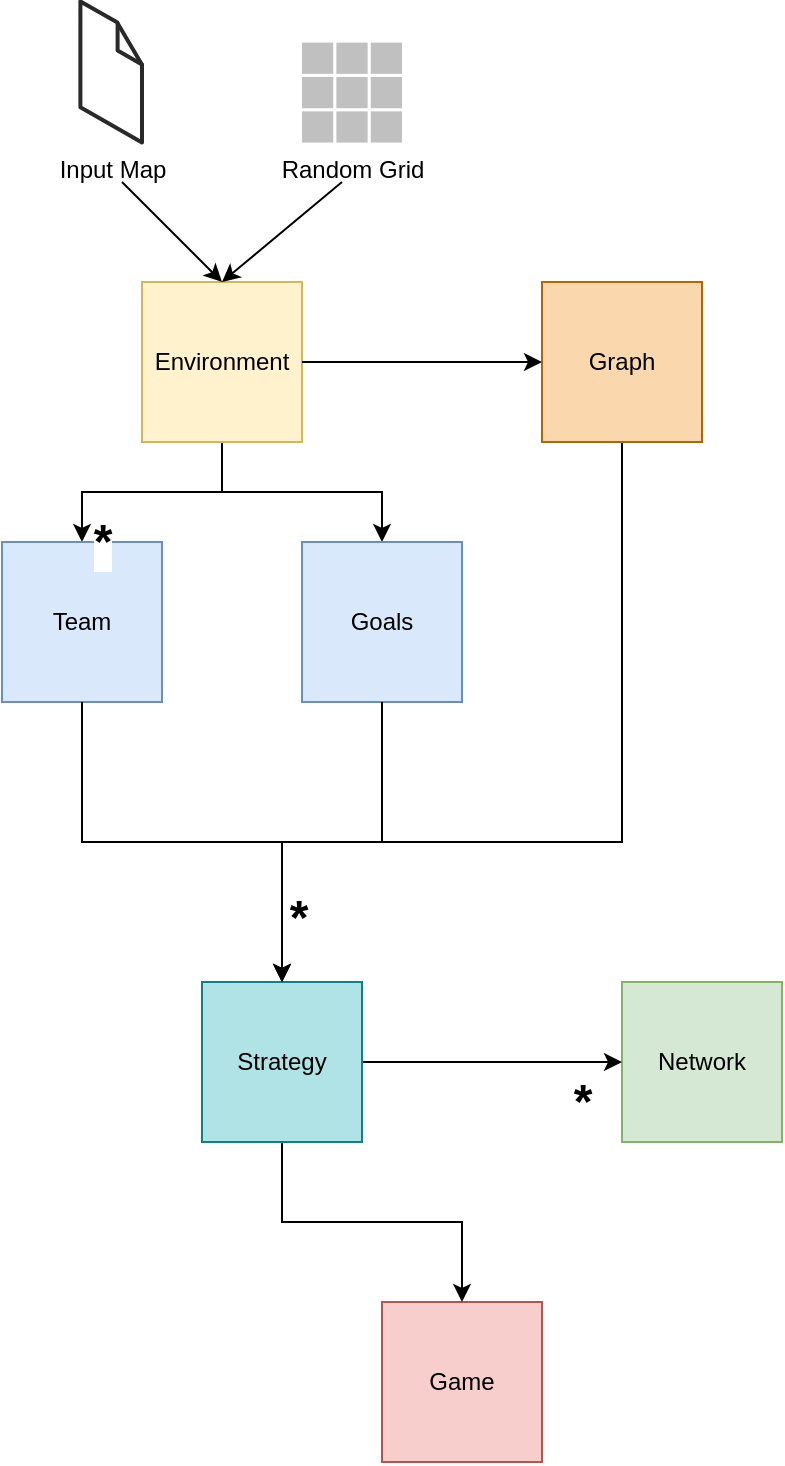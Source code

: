 <mxfile>
    <diagram id="3ngFL1UbvMTfDg68Pkww" name="Page-1">
        <mxGraphModel dx="425" dy="312" grid="1" gridSize="10" guides="1" tooltips="1" connect="1" arrows="1" fold="1" page="1" pageScale="1" pageWidth="827" pageHeight="1169" math="0" shadow="0">
            <root>
                <mxCell id="0"/>
                <mxCell id="1" parent="0"/>
                <mxCell id="vlOyl8OtYi9-sN-jFdsK-3" value="Game" style="whiteSpace=wrap;html=1;aspect=fixed;fillColor=#f8cecc;strokeColor=#b85450;" parent="1" vertex="1">
                    <mxGeometry x="400" y="770" width="80" height="80" as="geometry"/>
                </mxCell>
                <mxCell id="vlOyl8OtYi9-sN-jFdsK-4" value="Network" style="whiteSpace=wrap;html=1;aspect=fixed;fillColor=#d5e8d4;strokeColor=#82b366;" parent="1" vertex="1">
                    <mxGeometry x="520" y="610" width="80" height="80" as="geometry"/>
                </mxCell>
                <mxCell id="vlOyl8OtYi9-sN-jFdsK-22" style="edgeStyle=orthogonalEdgeStyle;rounded=0;orthogonalLoop=1;jettySize=auto;html=1;exitX=0.5;exitY=1;exitDx=0;exitDy=0;entryX=0.5;entryY=0;entryDx=0;entryDy=0;" parent="1" source="vlOyl8OtYi9-sN-jFdsK-5" target="vlOyl8OtYi9-sN-jFdsK-1" edge="1">
                    <mxGeometry relative="1" as="geometry">
                        <Array as="points">
                            <mxPoint x="320" y="365"/>
                            <mxPoint x="250" y="365"/>
                        </Array>
                    </mxGeometry>
                </mxCell>
                <mxCell id="vlOyl8OtYi9-sN-jFdsK-25" value="&lt;b style=&quot;font-size: 24px&quot;&gt;*&lt;/b&gt;" style="edgeLabel;html=1;align=center;verticalAlign=middle;resizable=0;points=[];" parent="vlOyl8OtYi9-sN-jFdsK-22" vertex="1" connectable="0">
                    <mxGeometry x="0.372" y="3" relative="1" as="geometry">
                        <mxPoint x="237.41" y="302.06" as="offset"/>
                    </mxGeometry>
                </mxCell>
                <mxCell id="vlOyl8OtYi9-sN-jFdsK-23" style="edgeStyle=orthogonalEdgeStyle;rounded=0;orthogonalLoop=1;jettySize=auto;html=1;exitX=0.5;exitY=1;exitDx=0;exitDy=0;" parent="1" source="vlOyl8OtYi9-sN-jFdsK-5" target="vlOyl8OtYi9-sN-jFdsK-2" edge="1">
                    <mxGeometry relative="1" as="geometry"/>
                </mxCell>
                <mxCell id="vlOyl8OtYi9-sN-jFdsK-5" value="Environment" style="whiteSpace=wrap;html=1;aspect=fixed;fillColor=#fff2cc;strokeColor=#d6b656;" parent="1" vertex="1">
                    <mxGeometry x="280" y="260" width="80" height="80" as="geometry"/>
                </mxCell>
                <mxCell id="vlOyl8OtYi9-sN-jFdsK-27" style="edgeStyle=orthogonalEdgeStyle;rounded=0;orthogonalLoop=1;jettySize=auto;html=1;exitX=0.5;exitY=1;exitDx=0;exitDy=0;entryX=0.5;entryY=0;entryDx=0;entryDy=0;" parent="1" source="vlOyl8OtYi9-sN-jFdsK-6" target="vlOyl8OtYi9-sN-jFdsK-26" edge="1">
                    <mxGeometry relative="1" as="geometry">
                        <Array as="points">
                            <mxPoint x="520" y="540"/>
                            <mxPoint x="350" y="540"/>
                        </Array>
                    </mxGeometry>
                </mxCell>
                <mxCell id="vlOyl8OtYi9-sN-jFdsK-6" value="Graph" style="whiteSpace=wrap;html=1;aspect=fixed;fillColor=#fad7ac;strokeColor=#b46504;" parent="1" vertex="1">
                    <mxGeometry x="480" y="260" width="80" height="80" as="geometry"/>
                </mxCell>
                <mxCell id="vlOyl8OtYi9-sN-jFdsK-13" value="" style="group" parent="1" vertex="1" connectable="0">
                    <mxGeometry x="249.2" y="119.7" width="30.8" height="90.3" as="geometry"/>
                </mxCell>
                <mxCell id="vlOyl8OtYi9-sN-jFdsK-9" value="Input Map" style="verticalLabelPosition=bottom;html=1;verticalAlign=top;strokeWidth=1;align=center;outlineConnect=0;dashed=0;outlineConnect=0;shape=mxgraph.aws3d.file;aspect=fixed;strokeColor=#292929;" parent="vlOyl8OtYi9-sN-jFdsK-13" vertex="1">
                    <mxGeometry width="30.8" height="70.6" as="geometry"/>
                </mxCell>
                <mxCell id="vlOyl8OtYi9-sN-jFdsK-12" value="" style="endArrow=classic;html=1;entryX=0.5;entryY=0;entryDx=0;entryDy=0;" parent="vlOyl8OtYi9-sN-jFdsK-13" target="vlOyl8OtYi9-sN-jFdsK-5" edge="1">
                    <mxGeometry width="50" height="50" relative="1" as="geometry">
                        <mxPoint x="20.8" y="90.3" as="sourcePoint"/>
                        <mxPoint x="70.8" y="140.3" as="targetPoint"/>
                    </mxGeometry>
                </mxCell>
                <mxCell id="vlOyl8OtYi9-sN-jFdsK-14" value="" style="group" parent="1" vertex="1" connectable="0">
                    <mxGeometry x="360" y="140.3" width="50" height="69.7" as="geometry"/>
                </mxCell>
                <mxCell id="vlOyl8OtYi9-sN-jFdsK-10" value="Random Grid" style="html=1;verticalLabelPosition=bottom;labelBackgroundColor=#ffffff;verticalAlign=top;shadow=0;dashed=0;strokeWidth=1;shape=mxgraph.ios7ui.iconGrid;fillColor=#c0c0c0;gridSize=3,3;" parent="vlOyl8OtYi9-sN-jFdsK-14" vertex="1">
                    <mxGeometry width="50" height="50" as="geometry"/>
                </mxCell>
                <mxCell id="vlOyl8OtYi9-sN-jFdsK-11" value="" style="endArrow=classic;html=1;entryX=0.5;entryY=0;entryDx=0;entryDy=0;" parent="vlOyl8OtYi9-sN-jFdsK-14" target="vlOyl8OtYi9-sN-jFdsK-5" edge="1">
                    <mxGeometry width="50" height="50" relative="1" as="geometry">
                        <mxPoint x="20" y="69.7" as="sourcePoint"/>
                        <mxPoint x="40" y="79.7" as="targetPoint"/>
                    </mxGeometry>
                </mxCell>
                <mxCell id="vlOyl8OtYi9-sN-jFdsK-16" value="" style="endArrow=classic;html=1;exitX=1;exitY=0.5;exitDx=0;exitDy=0;entryX=0;entryY=0.5;entryDx=0;entryDy=0;" parent="1" source="vlOyl8OtYi9-sN-jFdsK-5" target="vlOyl8OtYi9-sN-jFdsK-6" edge="1">
                    <mxGeometry width="50" height="50" relative="1" as="geometry">
                        <mxPoint x="390" y="220" as="sourcePoint"/>
                        <mxPoint x="430" y="310" as="targetPoint"/>
                    </mxGeometry>
                </mxCell>
                <mxCell id="vlOyl8OtYi9-sN-jFdsK-18" value="" style="group" parent="1" vertex="1" connectable="0">
                    <mxGeometry x="210" y="390" width="80" height="80" as="geometry"/>
                </mxCell>
                <mxCell id="vlOyl8OtYi9-sN-jFdsK-1" value="Team" style="whiteSpace=wrap;html=1;aspect=fixed;fillColor=#dae8fc;strokeColor=#6c8ebf;" parent="vlOyl8OtYi9-sN-jFdsK-18" vertex="1">
                    <mxGeometry width="80" height="80" as="geometry"/>
                </mxCell>
                <mxCell id="vlOyl8OtYi9-sN-jFdsK-17" value="" style="shape=image;html=1;verticalAlign=top;verticalLabelPosition=bottom;labelBackgroundColor=#ffffff;imageAspect=0;aspect=fixed;image=https://cdn0.iconfinder.com/data/icons/simpline-mix/64/simpline_13-128.png" parent="vlOyl8OtYi9-sN-jFdsK-18" vertex="1">
                    <mxGeometry x="25" y="50" width="30" height="30" as="geometry"/>
                </mxCell>
                <mxCell id="vlOyl8OtYi9-sN-jFdsK-20" value="" style="group" parent="1" vertex="1" connectable="0">
                    <mxGeometry x="360" y="390" width="80" height="80" as="geometry"/>
                </mxCell>
                <mxCell id="vlOyl8OtYi9-sN-jFdsK-2" value="Goals" style="whiteSpace=wrap;html=1;aspect=fixed;fillColor=#dae8fc;strokeColor=#6c8ebf;" parent="vlOyl8OtYi9-sN-jFdsK-20" vertex="1">
                    <mxGeometry width="80" height="80" as="geometry"/>
                </mxCell>
                <mxCell id="vlOyl8OtYi9-sN-jFdsK-19" value="" style="shape=image;html=1;verticalAlign=top;verticalLabelPosition=bottom;labelBackgroundColor=#ffffff;imageAspect=0;aspect=fixed;image=https://cdn4.iconfinder.com/data/icons/online-marketing-hand-drawn-vol-4/52/target__targetting__mission__goals__seo__office__business-128.png" parent="vlOyl8OtYi9-sN-jFdsK-20" vertex="1">
                    <mxGeometry x="26" y="50" width="30" height="30" as="geometry"/>
                </mxCell>
                <mxCell id="vlOyl8OtYi9-sN-jFdsK-30" style="edgeStyle=orthogonalEdgeStyle;rounded=0;orthogonalLoop=1;jettySize=auto;html=1;exitX=1;exitY=0.5;exitDx=0;exitDy=0;entryX=0;entryY=0.5;entryDx=0;entryDy=0;" parent="1" source="vlOyl8OtYi9-sN-jFdsK-26" target="vlOyl8OtYi9-sN-jFdsK-4" edge="1">
                    <mxGeometry relative="1" as="geometry"/>
                </mxCell>
                <mxCell id="vlOyl8OtYi9-sN-jFdsK-33" style="edgeStyle=orthogonalEdgeStyle;rounded=0;orthogonalLoop=1;jettySize=auto;html=1;exitX=0.5;exitY=1;exitDx=0;exitDy=0;" parent="1" source="vlOyl8OtYi9-sN-jFdsK-26" target="vlOyl8OtYi9-sN-jFdsK-3" edge="1">
                    <mxGeometry relative="1" as="geometry"/>
                </mxCell>
                <mxCell id="vlOyl8OtYi9-sN-jFdsK-26" value="Strategy" style="whiteSpace=wrap;html=1;aspect=fixed;fillColor=#b0e3e6;strokeColor=#0e8088;" parent="1" vertex="1">
                    <mxGeometry x="310" y="610" width="80" height="80" as="geometry"/>
                </mxCell>
                <mxCell id="vlOyl8OtYi9-sN-jFdsK-28" style="edgeStyle=orthogonalEdgeStyle;rounded=0;orthogonalLoop=1;jettySize=auto;html=1;exitX=0.5;exitY=1;exitDx=0;exitDy=0;entryX=0.5;entryY=0;entryDx=0;entryDy=0;" parent="1" source="vlOyl8OtYi9-sN-jFdsK-2" target="vlOyl8OtYi9-sN-jFdsK-26" edge="1">
                    <mxGeometry relative="1" as="geometry"/>
                </mxCell>
                <mxCell id="vlOyl8OtYi9-sN-jFdsK-29" style="edgeStyle=orthogonalEdgeStyle;rounded=0;orthogonalLoop=1;jettySize=auto;html=1;exitX=0.5;exitY=1;exitDx=0;exitDy=0;entryX=0.5;entryY=0;entryDx=0;entryDy=0;" parent="1" source="vlOyl8OtYi9-sN-jFdsK-1" target="vlOyl8OtYi9-sN-jFdsK-26" edge="1">
                    <mxGeometry relative="1" as="geometry"/>
                </mxCell>
                <mxCell id="vlOyl8OtYi9-sN-jFdsK-31" value="&lt;b style=&quot;font-size: 24px&quot;&gt;*&lt;/b&gt;" style="edgeLabel;html=1;align=center;verticalAlign=middle;resizable=0;points=[];" parent="1" vertex="1" connectable="0">
                    <mxGeometry x="249.588" y="379.941" as="geometry">
                        <mxPoint x="108" y="198" as="offset"/>
                    </mxGeometry>
                </mxCell>
                <mxCell id="vlOyl8OtYi9-sN-jFdsK-32" value="&lt;b style=&quot;font-size: 24px&quot;&gt;*&lt;/b&gt;" style="edgeLabel;html=1;align=center;verticalAlign=middle;resizable=0;points=[];" parent="1" vertex="1" connectable="0">
                    <mxGeometry x="259.588" y="389.941" as="geometry"/>
                </mxCell>
            </root>
        </mxGraphModel>
    </diagram>
</mxfile>